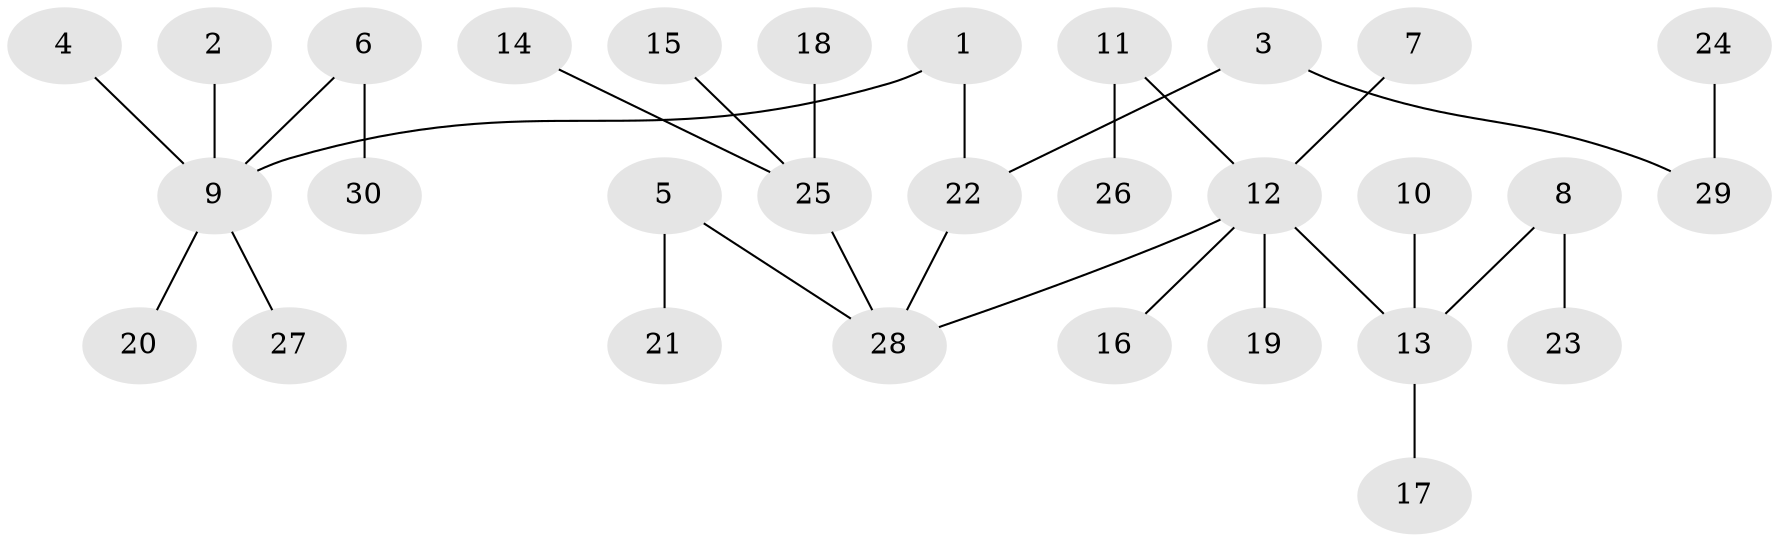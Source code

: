 // original degree distribution, {6: 0.05084745762711865, 5: 0.01694915254237288, 2: 0.288135593220339, 8: 0.01694915254237288, 7: 0.01694915254237288, 1: 0.5423728813559322, 3: 0.06779661016949153}
// Generated by graph-tools (version 1.1) at 2025/02/03/09/25 03:02:30]
// undirected, 30 vertices, 29 edges
graph export_dot {
graph [start="1"]
  node [color=gray90,style=filled];
  1;
  2;
  3;
  4;
  5;
  6;
  7;
  8;
  9;
  10;
  11;
  12;
  13;
  14;
  15;
  16;
  17;
  18;
  19;
  20;
  21;
  22;
  23;
  24;
  25;
  26;
  27;
  28;
  29;
  30;
  1 -- 9 [weight=1.0];
  1 -- 22 [weight=1.0];
  2 -- 9 [weight=1.0];
  3 -- 22 [weight=1.0];
  3 -- 29 [weight=1.0];
  4 -- 9 [weight=1.0];
  5 -- 21 [weight=1.0];
  5 -- 28 [weight=1.0];
  6 -- 9 [weight=1.0];
  6 -- 30 [weight=1.0];
  7 -- 12 [weight=1.0];
  8 -- 13 [weight=1.0];
  8 -- 23 [weight=1.0];
  9 -- 20 [weight=1.0];
  9 -- 27 [weight=1.0];
  10 -- 13 [weight=1.0];
  11 -- 12 [weight=1.0];
  11 -- 26 [weight=1.0];
  12 -- 13 [weight=1.0];
  12 -- 16 [weight=1.0];
  12 -- 19 [weight=1.0];
  12 -- 28 [weight=1.0];
  13 -- 17 [weight=1.0];
  14 -- 25 [weight=1.0];
  15 -- 25 [weight=1.0];
  18 -- 25 [weight=1.0];
  22 -- 28 [weight=1.0];
  24 -- 29 [weight=1.0];
  25 -- 28 [weight=1.0];
}
